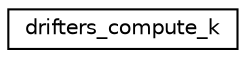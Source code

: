 digraph "Graphical Class Hierarchy"
{
 // INTERACTIVE_SVG=YES
 // LATEX_PDF_SIZE
  edge [fontname="Helvetica",fontsize="10",labelfontname="Helvetica",labelfontsize="10"];
  node [fontname="Helvetica",fontsize="10",shape=record];
  rankdir="LR";
  Node0 [label="drifters_compute_k",height=0.2,width=0.4,color="black", fillcolor="white", style="filled",URL="$interfacedrifters__mod_1_1drifters__compute__k.html",tooltip=" "];
}
